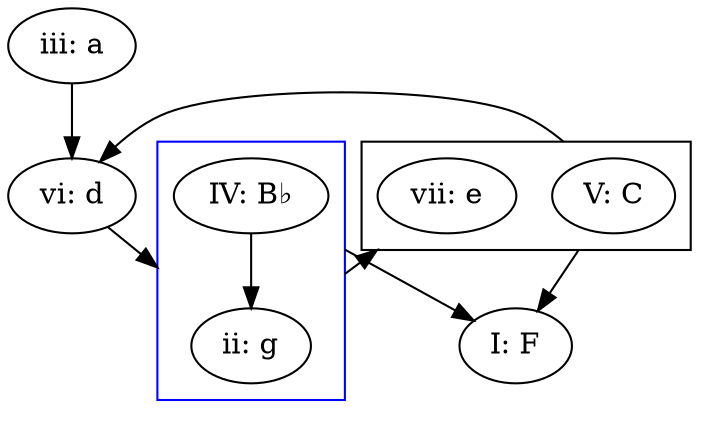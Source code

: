 

digraph G {

  compound=true;
  forcelabels=true;

  iii[label="iii: a"];
  vi[label="vi: d"];
  V[label="V: C"];
  I[label="I: F"];
  IV[label="IV: B♭"];
  vii[label="vii: e"];
  ii[label="ii: g"];



   subgraph cluster1 {
      IV  -> ii;
      color=blue
   }
   subgraph cluster2 {
      vii;
      V;
   }
   V -> vi [ltail=cluster2];
   ii-> vii [ltail=cluster1, lhead=cluster2];
   V   -> I [ltail=cluster2];
   IV  -> I [ltail=cluster1];
   iii -> vi;
   vi  -> ii [lhead=cluster1];
}
